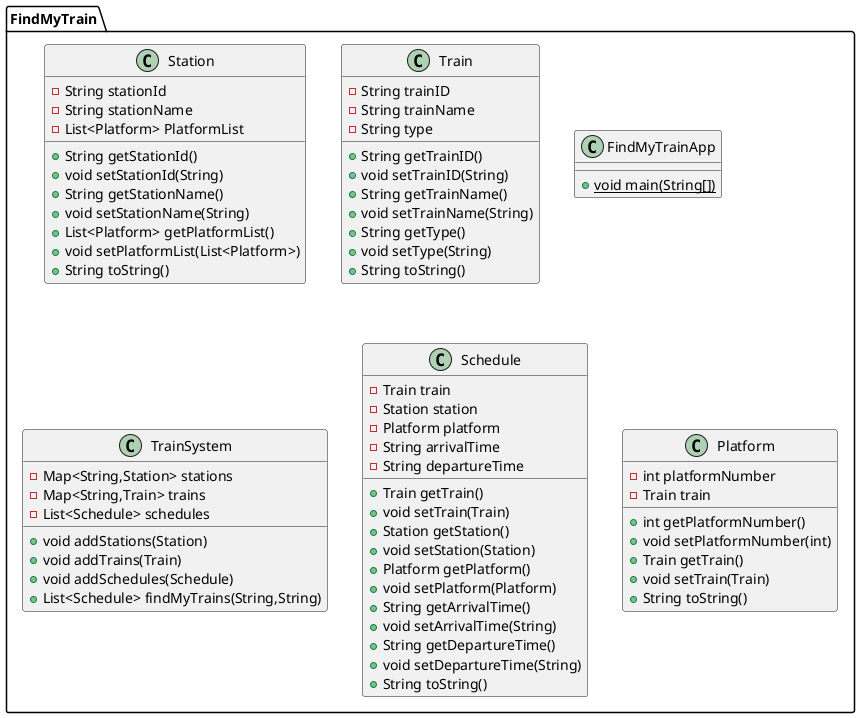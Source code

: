 @startuml
class FindMyTrain.Station {
- String stationId
- String stationName
- List<Platform> PlatformList
+ String getStationId()
+ void setStationId(String)
+ String getStationName()
+ void setStationName(String)
+ List<Platform> getPlatformList()
+ void setPlatformList(List<Platform>)
+ String toString()
}


class FindMyTrain.Train {
- String trainID
- String trainName
- String type
+ String getTrainID()
+ void setTrainID(String)
+ String getTrainName()
+ void setTrainName(String)
+ String getType()
+ void setType(String)
+ String toString()
}


class FindMyTrain.FindMyTrainApp {
+ {static} void main(String[])
}

class FindMyTrain.TrainSystem {
- Map<String,Station> stations
- Map<String,Train> trains
- List<Schedule> schedules
+ void addStations(Station)
+ void addTrains(Train)
+ void addSchedules(Schedule)
+ List<Schedule> findMyTrains(String,String)
}


class FindMyTrain.Schedule {
- Train train
- Station station
- Platform platform
- String arrivalTime
- String departureTime
+ Train getTrain()
+ void setTrain(Train)
+ Station getStation()
+ void setStation(Station)
+ Platform getPlatform()
+ void setPlatform(Platform)
+ String getArrivalTime()
+ void setArrivalTime(String)
+ String getDepartureTime()
+ void setDepartureTime(String)
+ String toString()
}


class FindMyTrain.Platform {
- int platformNumber
- Train train
+ int getPlatformNumber()
+ void setPlatformNumber(int)
+ Train getTrain()
+ void setTrain(Train)
+ String toString()
}


@enduml